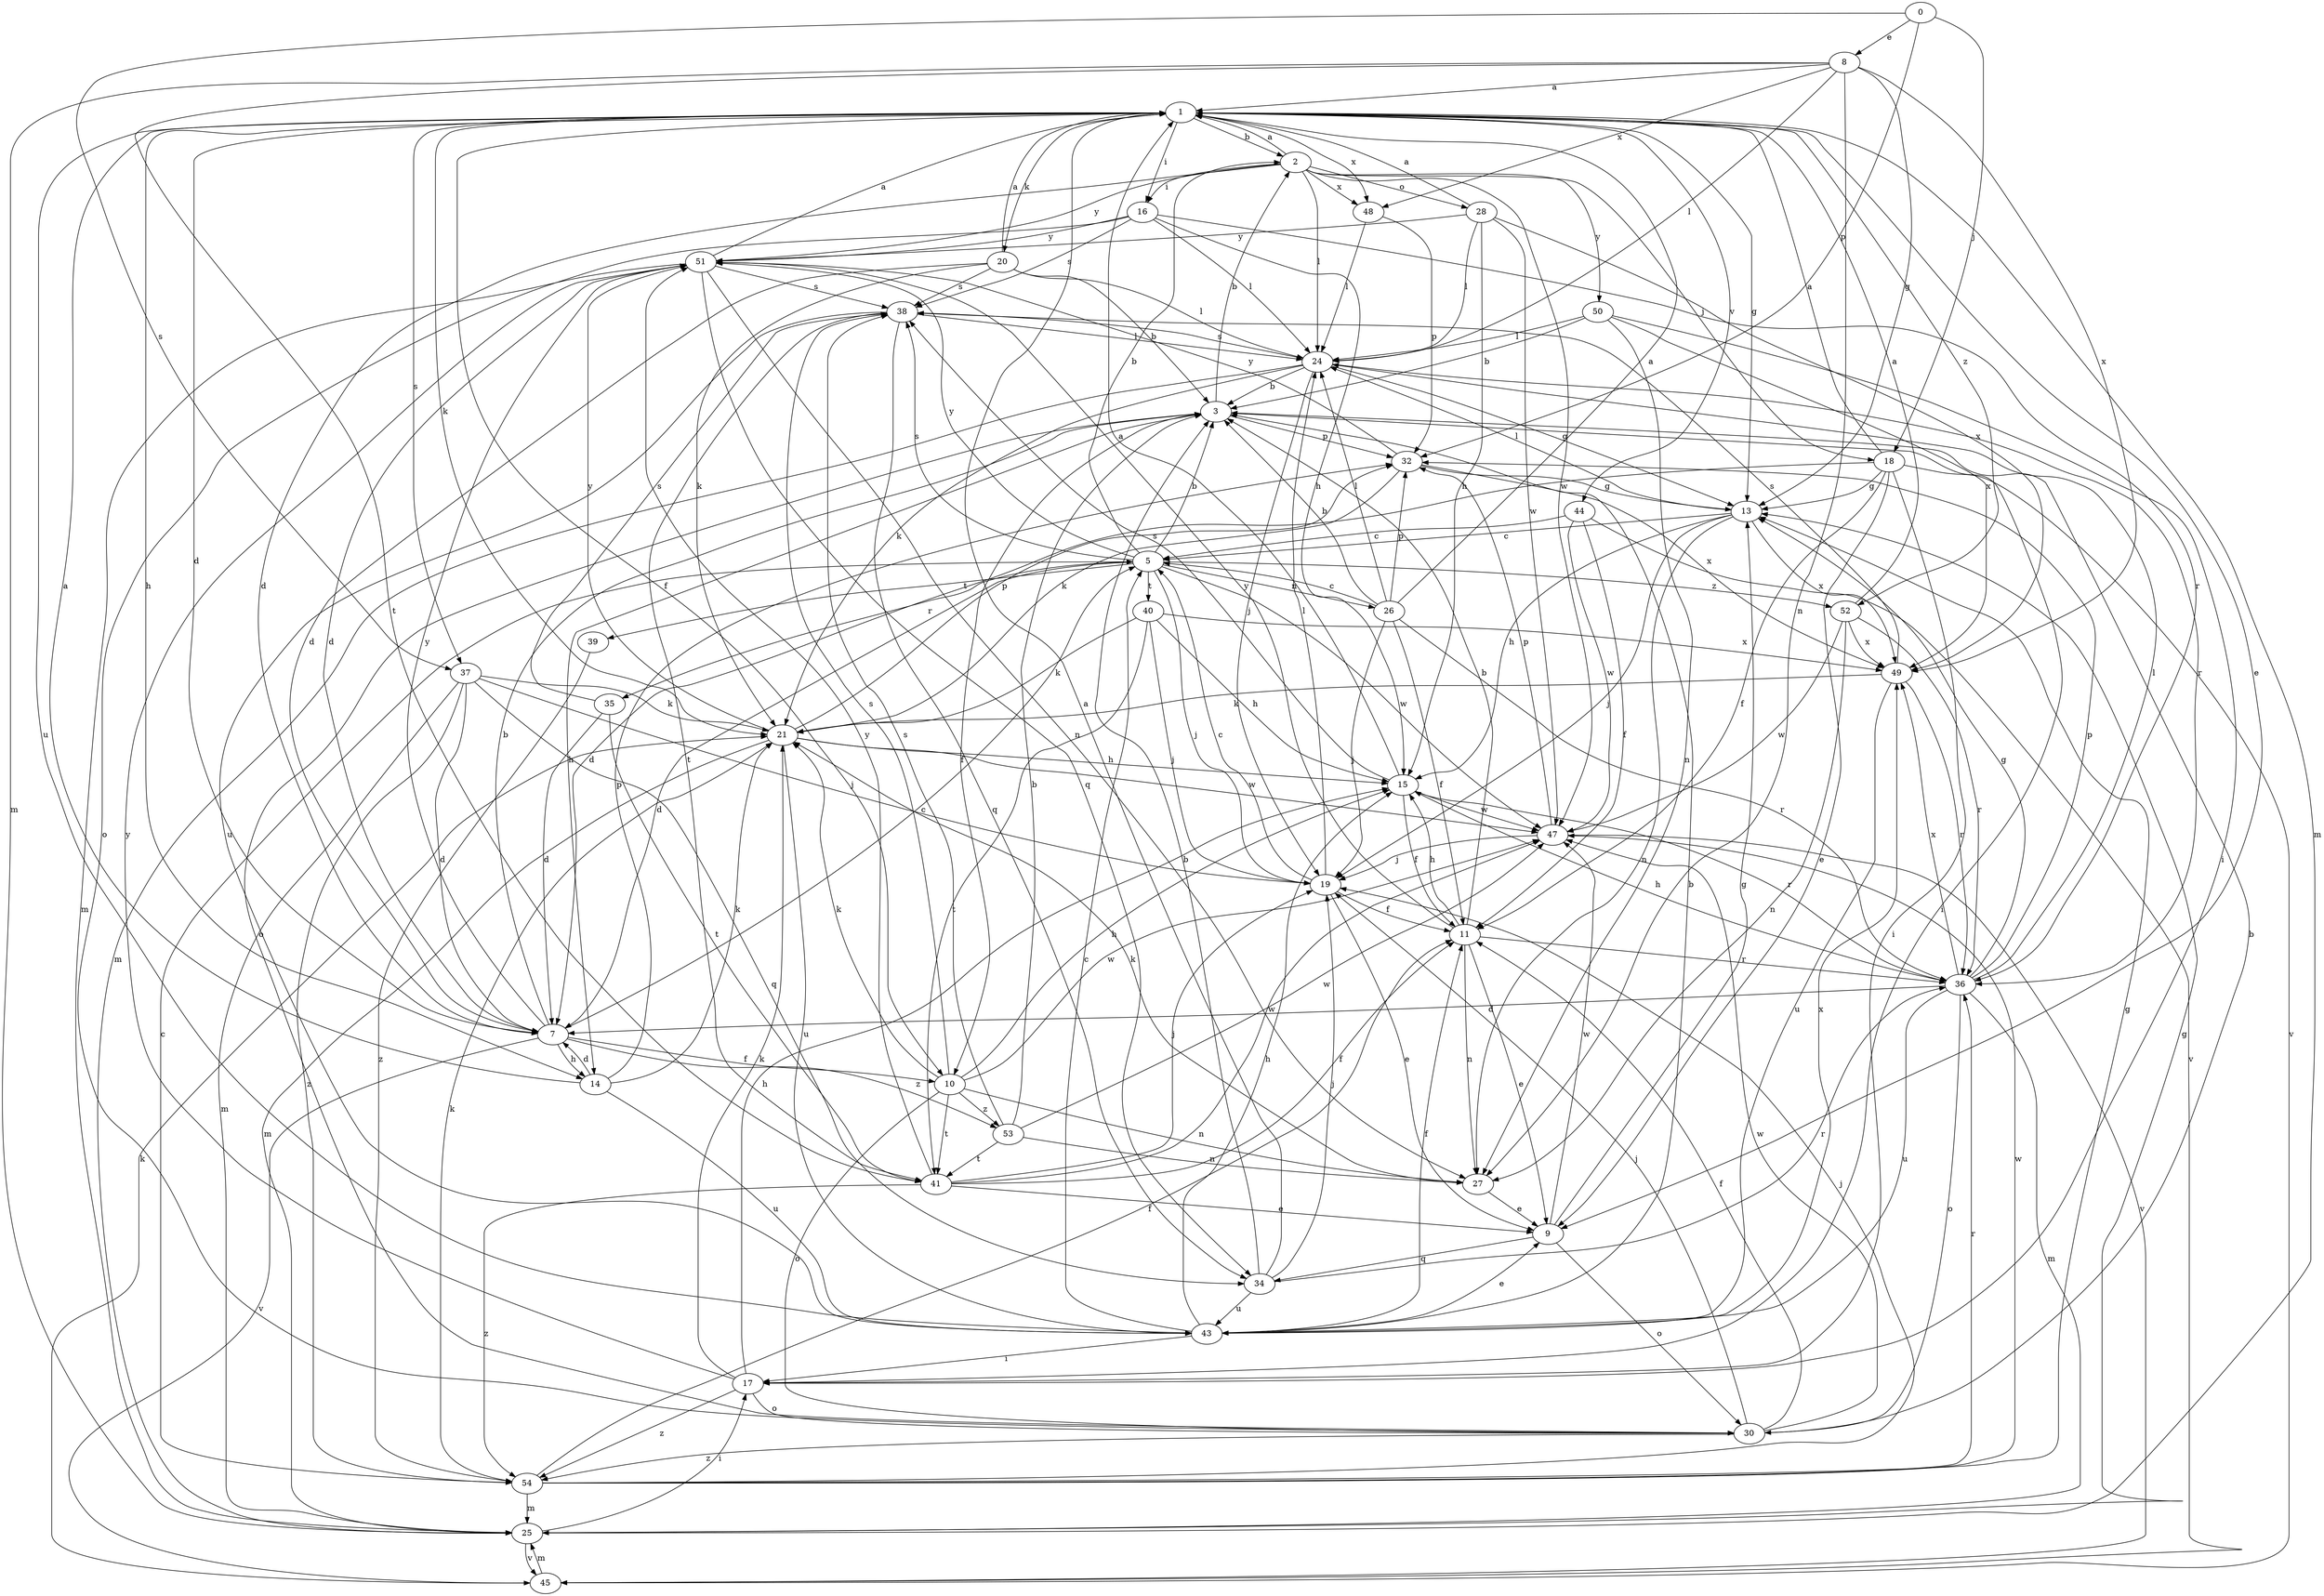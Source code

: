 strict digraph  {
0;
1;
2;
3;
5;
7;
8;
9;
10;
11;
13;
14;
15;
16;
17;
18;
19;
20;
21;
24;
25;
26;
27;
28;
30;
32;
34;
35;
36;
37;
38;
39;
40;
41;
43;
44;
45;
47;
48;
49;
50;
51;
52;
53;
54;
0 -> 8  [label=e];
0 -> 18  [label=j];
0 -> 32  [label=p];
0 -> 37  [label=s];
1 -> 2  [label=b];
1 -> 7  [label=d];
1 -> 9  [label=e];
1 -> 10  [label=f];
1 -> 13  [label=g];
1 -> 14  [label=h];
1 -> 16  [label=i];
1 -> 20  [label=k];
1 -> 21  [label=k];
1 -> 25  [label=m];
1 -> 37  [label=s];
1 -> 43  [label=u];
1 -> 44  [label=v];
1 -> 48  [label=x];
1 -> 52  [label=z];
2 -> 1  [label=a];
2 -> 7  [label=d];
2 -> 16  [label=i];
2 -> 18  [label=j];
2 -> 24  [label=l];
2 -> 28  [label=o];
2 -> 47  [label=w];
2 -> 48  [label=x];
2 -> 50  [label=y];
2 -> 51  [label=y];
3 -> 2  [label=b];
3 -> 10  [label=f];
3 -> 14  [label=h];
3 -> 17  [label=i];
3 -> 30  [label=o];
3 -> 32  [label=p];
5 -> 2  [label=b];
5 -> 3  [label=b];
5 -> 7  [label=d];
5 -> 19  [label=j];
5 -> 26  [label=n];
5 -> 35  [label=r];
5 -> 38  [label=s];
5 -> 39  [label=t];
5 -> 40  [label=t];
5 -> 47  [label=w];
5 -> 51  [label=y];
5 -> 52  [label=z];
7 -> 3  [label=b];
7 -> 5  [label=c];
7 -> 10  [label=f];
7 -> 14  [label=h];
7 -> 45  [label=v];
7 -> 51  [label=y];
7 -> 53  [label=z];
8 -> 1  [label=a];
8 -> 13  [label=g];
8 -> 24  [label=l];
8 -> 25  [label=m];
8 -> 27  [label=n];
8 -> 41  [label=t];
8 -> 48  [label=x];
8 -> 49  [label=x];
9 -> 13  [label=g];
9 -> 30  [label=o];
9 -> 34  [label=q];
9 -> 47  [label=w];
10 -> 15  [label=h];
10 -> 21  [label=k];
10 -> 27  [label=n];
10 -> 30  [label=o];
10 -> 38  [label=s];
10 -> 41  [label=t];
10 -> 47  [label=w];
10 -> 53  [label=z];
11 -> 3  [label=b];
11 -> 9  [label=e];
11 -> 15  [label=h];
11 -> 27  [label=n];
11 -> 36  [label=r];
11 -> 51  [label=y];
13 -> 5  [label=c];
13 -> 15  [label=h];
13 -> 19  [label=j];
13 -> 24  [label=l];
13 -> 27  [label=n];
13 -> 49  [label=x];
14 -> 1  [label=a];
14 -> 7  [label=d];
14 -> 21  [label=k];
14 -> 32  [label=p];
14 -> 43  [label=u];
15 -> 1  [label=a];
15 -> 11  [label=f];
15 -> 36  [label=r];
15 -> 38  [label=s];
15 -> 47  [label=w];
16 -> 15  [label=h];
16 -> 24  [label=l];
16 -> 30  [label=o];
16 -> 36  [label=r];
16 -> 38  [label=s];
16 -> 51  [label=y];
17 -> 15  [label=h];
17 -> 21  [label=k];
17 -> 30  [label=o];
17 -> 51  [label=y];
17 -> 54  [label=z];
18 -> 1  [label=a];
18 -> 7  [label=d];
18 -> 9  [label=e];
18 -> 11  [label=f];
18 -> 13  [label=g];
18 -> 17  [label=i];
18 -> 45  [label=v];
19 -> 5  [label=c];
19 -> 9  [label=e];
19 -> 11  [label=f];
19 -> 24  [label=l];
20 -> 1  [label=a];
20 -> 3  [label=b];
20 -> 7  [label=d];
20 -> 21  [label=k];
20 -> 24  [label=l];
20 -> 38  [label=s];
21 -> 15  [label=h];
21 -> 25  [label=m];
21 -> 32  [label=p];
21 -> 43  [label=u];
21 -> 47  [label=w];
21 -> 51  [label=y];
24 -> 3  [label=b];
24 -> 13  [label=g];
24 -> 19  [label=j];
24 -> 21  [label=k];
24 -> 25  [label=m];
24 -> 36  [label=r];
24 -> 38  [label=s];
25 -> 13  [label=g];
25 -> 17  [label=i];
25 -> 45  [label=v];
26 -> 1  [label=a];
26 -> 3  [label=b];
26 -> 5  [label=c];
26 -> 11  [label=f];
26 -> 19  [label=j];
26 -> 24  [label=l];
26 -> 32  [label=p];
26 -> 36  [label=r];
27 -> 9  [label=e];
27 -> 21  [label=k];
28 -> 1  [label=a];
28 -> 15  [label=h];
28 -> 24  [label=l];
28 -> 47  [label=w];
28 -> 49  [label=x];
28 -> 51  [label=y];
30 -> 3  [label=b];
30 -> 11  [label=f];
30 -> 19  [label=j];
30 -> 47  [label=w];
30 -> 54  [label=z];
32 -> 13  [label=g];
32 -> 21  [label=k];
32 -> 49  [label=x];
32 -> 51  [label=y];
34 -> 1  [label=a];
34 -> 3  [label=b];
34 -> 19  [label=j];
34 -> 36  [label=r];
34 -> 43  [label=u];
35 -> 7  [label=d];
35 -> 38  [label=s];
35 -> 41  [label=t];
36 -> 7  [label=d];
36 -> 13  [label=g];
36 -> 15  [label=h];
36 -> 24  [label=l];
36 -> 25  [label=m];
36 -> 30  [label=o];
36 -> 32  [label=p];
36 -> 43  [label=u];
36 -> 49  [label=x];
37 -> 7  [label=d];
37 -> 19  [label=j];
37 -> 21  [label=k];
37 -> 25  [label=m];
37 -> 34  [label=q];
37 -> 54  [label=z];
38 -> 24  [label=l];
38 -> 34  [label=q];
38 -> 41  [label=t];
38 -> 43  [label=u];
39 -> 54  [label=z];
40 -> 15  [label=h];
40 -> 19  [label=j];
40 -> 21  [label=k];
40 -> 41  [label=t];
40 -> 49  [label=x];
41 -> 9  [label=e];
41 -> 11  [label=f];
41 -> 19  [label=j];
41 -> 47  [label=w];
41 -> 51  [label=y];
41 -> 54  [label=z];
43 -> 3  [label=b];
43 -> 5  [label=c];
43 -> 9  [label=e];
43 -> 11  [label=f];
43 -> 15  [label=h];
43 -> 17  [label=i];
43 -> 49  [label=x];
44 -> 5  [label=c];
44 -> 11  [label=f];
44 -> 45  [label=v];
44 -> 47  [label=w];
45 -> 21  [label=k];
45 -> 25  [label=m];
47 -> 19  [label=j];
47 -> 32  [label=p];
47 -> 45  [label=v];
48 -> 24  [label=l];
48 -> 32  [label=p];
49 -> 21  [label=k];
49 -> 36  [label=r];
49 -> 38  [label=s];
49 -> 43  [label=u];
50 -> 3  [label=b];
50 -> 17  [label=i];
50 -> 24  [label=l];
50 -> 27  [label=n];
50 -> 49  [label=x];
51 -> 1  [label=a];
51 -> 7  [label=d];
51 -> 25  [label=m];
51 -> 27  [label=n];
51 -> 34  [label=q];
51 -> 38  [label=s];
52 -> 1  [label=a];
52 -> 27  [label=n];
52 -> 36  [label=r];
52 -> 47  [label=w];
52 -> 49  [label=x];
53 -> 3  [label=b];
53 -> 27  [label=n];
53 -> 38  [label=s];
53 -> 41  [label=t];
53 -> 47  [label=w];
54 -> 5  [label=c];
54 -> 11  [label=f];
54 -> 13  [label=g];
54 -> 19  [label=j];
54 -> 21  [label=k];
54 -> 25  [label=m];
54 -> 36  [label=r];
54 -> 47  [label=w];
}
